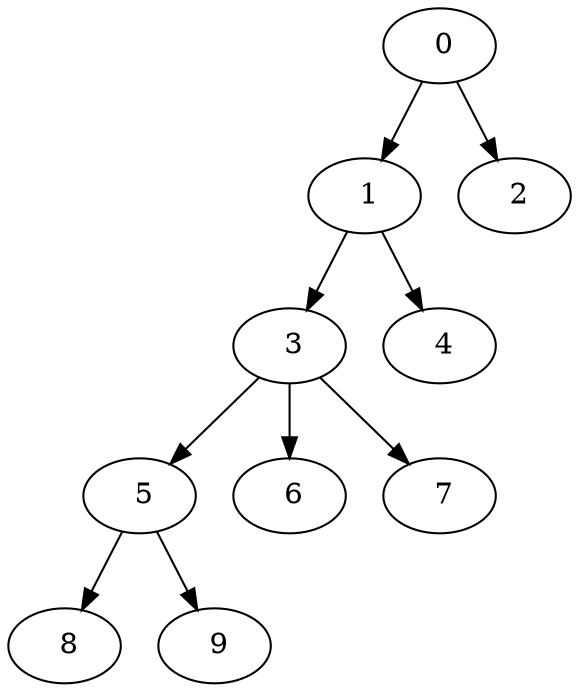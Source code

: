 digraph mytree {
" 0" -> " 1";
" 0" -> " 2";
" 1" -> " 3";
" 1" -> " 4";
" 2";
" 3" -> " 5";
" 3" -> " 6";
" 3" -> " 7";
" 4";
" 5" -> " 8";
" 5" -> " 9";
" 6";
" 8";
" 9";
" 7";
}
